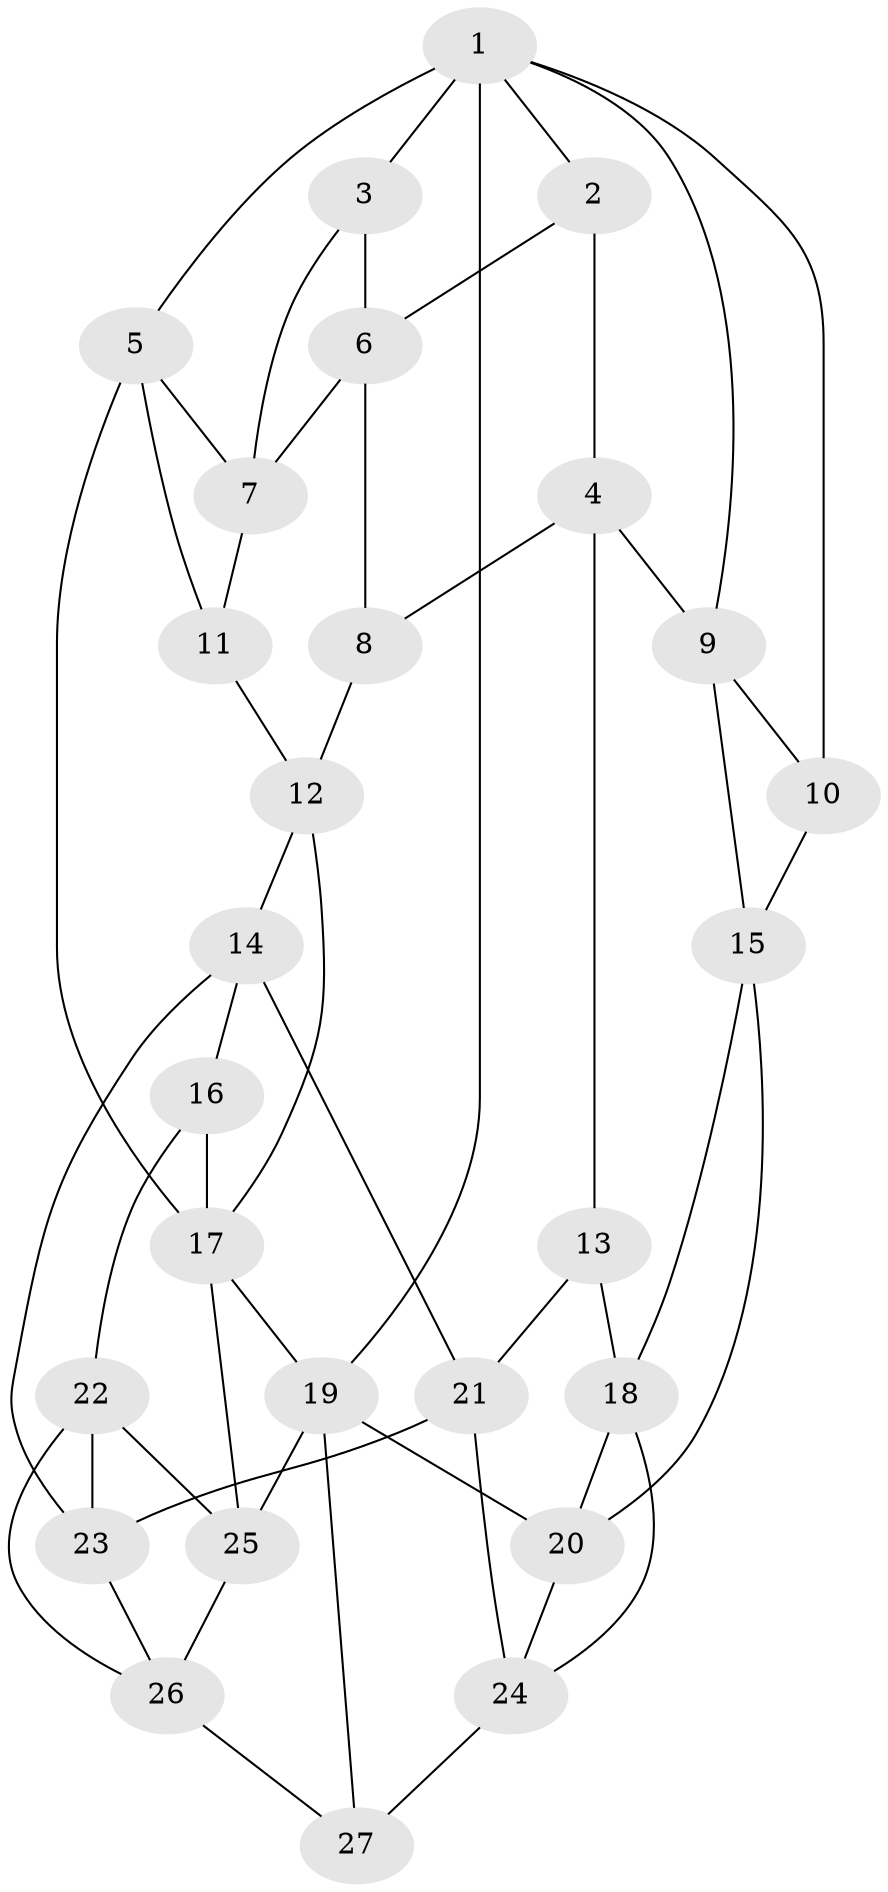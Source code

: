 // original degree distribution, {3: 0.037037037037037035, 4: 0.25925925925925924, 6: 0.2222222222222222, 5: 0.48148148148148145}
// Generated by graph-tools (version 1.1) at 2025/27/03/09/25 03:27:05]
// undirected, 27 vertices, 52 edges
graph export_dot {
graph [start="1"]
  node [color=gray90,style=filled];
  1;
  2;
  3;
  4;
  5;
  6;
  7;
  8;
  9;
  10;
  11;
  12;
  13;
  14;
  15;
  16;
  17;
  18;
  19;
  20;
  21;
  22;
  23;
  24;
  25;
  26;
  27;
  1 -- 2 [weight=1.0];
  1 -- 3 [weight=1.0];
  1 -- 5 [weight=1.0];
  1 -- 9 [weight=1.0];
  1 -- 10 [weight=1.0];
  1 -- 19 [weight=2.0];
  2 -- 4 [weight=1.0];
  2 -- 6 [weight=1.0];
  3 -- 6 [weight=1.0];
  3 -- 7 [weight=1.0];
  4 -- 8 [weight=1.0];
  4 -- 9 [weight=1.0];
  4 -- 13 [weight=1.0];
  5 -- 7 [weight=1.0];
  5 -- 11 [weight=1.0];
  5 -- 17 [weight=1.0];
  6 -- 7 [weight=1.0];
  6 -- 8 [weight=1.0];
  7 -- 11 [weight=1.0];
  8 -- 12 [weight=1.0];
  9 -- 10 [weight=1.0];
  9 -- 15 [weight=1.0];
  10 -- 15 [weight=1.0];
  11 -- 12 [weight=1.0];
  12 -- 14 [weight=1.0];
  12 -- 17 [weight=1.0];
  13 -- 18 [weight=2.0];
  13 -- 21 [weight=1.0];
  14 -- 16 [weight=1.0];
  14 -- 21 [weight=1.0];
  14 -- 23 [weight=1.0];
  15 -- 18 [weight=1.0];
  15 -- 20 [weight=1.0];
  16 -- 17 [weight=2.0];
  16 -- 22 [weight=1.0];
  17 -- 19 [weight=1.0];
  17 -- 25 [weight=1.0];
  18 -- 20 [weight=1.0];
  18 -- 24 [weight=1.0];
  19 -- 20 [weight=1.0];
  19 -- 25 [weight=1.0];
  19 -- 27 [weight=1.0];
  20 -- 24 [weight=1.0];
  21 -- 23 [weight=1.0];
  21 -- 24 [weight=1.0];
  22 -- 23 [weight=1.0];
  22 -- 25 [weight=1.0];
  22 -- 26 [weight=1.0];
  23 -- 26 [weight=1.0];
  24 -- 27 [weight=1.0];
  25 -- 26 [weight=1.0];
  26 -- 27 [weight=1.0];
}
